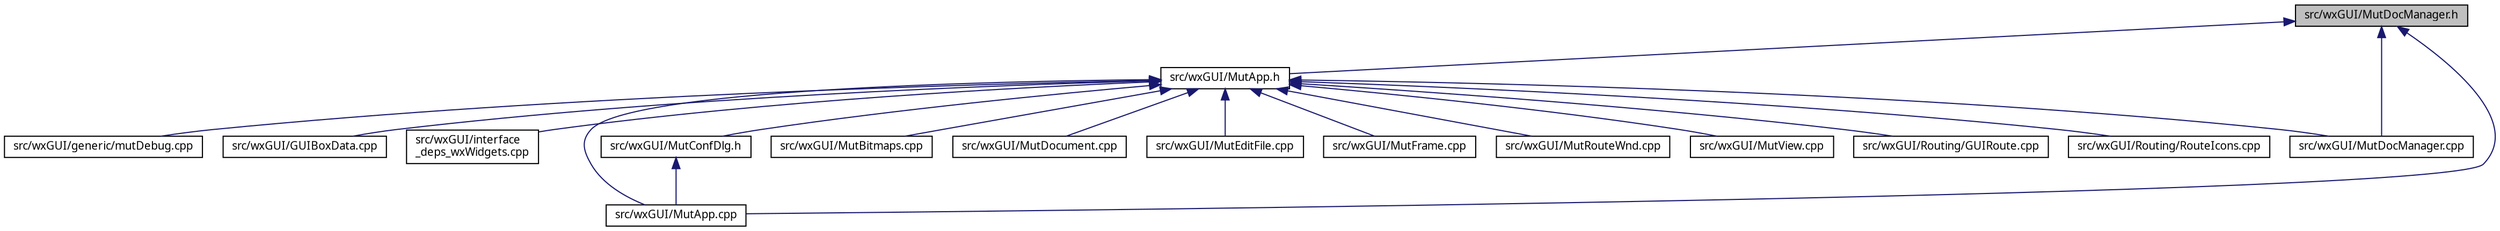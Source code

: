 digraph "src/wxGUI/MutDocManager.h"
{
  edge [fontname="Sans",fontsize="10",labelfontname="Sans",labelfontsize="10"];
  node [fontname="Sans",fontsize="10",shape=record];
  Node13 [label="src/wxGUI/MutDocManager.h",height=0.2,width=0.4,color="black", fillcolor="grey75", style="filled", fontcolor="black"];
  Node13 -> Node14 [dir="back",color="midnightblue",fontsize="10",style="solid",fontname="Sans"];
  Node14 [label="src/wxGUI/MutApp.h",height=0.2,width=0.4,color="black", fillcolor="white", style="filled",URL="$db/dc1/MutApp_8h.html"];
  Node14 -> Node15 [dir="back",color="midnightblue",fontsize="10",style="solid",fontname="Sans"];
  Node15 [label="src/wxGUI/generic/mutDebug.cpp",height=0.2,width=0.4,color="black", fillcolor="white", style="filled",URL="$d4/dc0/mutDebug_8cpp.html",tooltip="Some functions and classes to help to debug Mutabor. "];
  Node14 -> Node16 [dir="back",color="midnightblue",fontsize="10",style="solid",fontname="Sans"];
  Node16 [label="src/wxGUI/GUIBoxData.cpp",height=0.2,width=0.4,color="black", fillcolor="white", style="filled",URL="$d2/dd3/GUIBoxData_8cpp.html"];
  Node14 -> Node17 [dir="back",color="midnightblue",fontsize="10",style="solid",fontname="Sans"];
  Node17 [label="src/wxGUI/interface\l_deps_wxWidgets.cpp",height=0.2,width=0.4,color="black", fillcolor="white", style="filled",URL="$df/dff/interface__deps__wxWidgets_8cpp.html"];
  Node14 -> Node18 [dir="back",color="midnightblue",fontsize="10",style="solid",fontname="Sans"];
  Node18 [label="src/wxGUI/MutApp.cpp",height=0.2,width=0.4,color="black", fillcolor="white", style="filled",URL="$d5/d1c/MutApp_8cpp.html",tooltip="Mutabor Application. "];
  Node14 -> Node19 [dir="back",color="midnightblue",fontsize="10",style="solid",fontname="Sans"];
  Node19 [label="src/wxGUI/MutConfDlg.h",height=0.2,width=0.4,color="black", fillcolor="white", style="filled",URL="$d9/d8f/MutConfDlg_8h.html"];
  Node19 -> Node18 [dir="back",color="midnightblue",fontsize="10",style="solid",fontname="Sans"];
  Node14 -> Node20 [dir="back",color="midnightblue",fontsize="10",style="solid",fontname="Sans"];
  Node20 [label="src/wxGUI/MutBitmaps.cpp",height=0.2,width=0.4,color="black", fillcolor="white", style="filled",URL="$d7/db6/MutBitmaps_8cpp.html",tooltip="Mutabor Bitmaps. "];
  Node14 -> Node21 [dir="back",color="midnightblue",fontsize="10",style="solid",fontname="Sans"];
  Node21 [label="src/wxGUI/MutDocManager.cpp",height=0.2,width=0.4,color="black", fillcolor="white", style="filled",URL="$dd/db0/MutDocManager_8cpp.html"];
  Node14 -> Node22 [dir="back",color="midnightblue",fontsize="10",style="solid",fontname="Sans"];
  Node22 [label="src/wxGUI/MutDocument.cpp",height=0.2,width=0.4,color="black", fillcolor="white", style="filled",URL="$d6/d3b/MutDocument_8cpp.html",tooltip="Document/View Document class for Mutabor source files. "];
  Node14 -> Node23 [dir="back",color="midnightblue",fontsize="10",style="solid",fontname="Sans"];
  Node23 [label="src/wxGUI/MutEditFile.cpp",height=0.2,width=0.4,color="black", fillcolor="white", style="filled",URL="$d1/da4/MutEditFile_8cpp.html",tooltip="Mutabor Edit window for Mutabor-files. "];
  Node14 -> Node24 [dir="back",color="midnightblue",fontsize="10",style="solid",fontname="Sans"];
  Node24 [label="src/wxGUI/MutFrame.cpp",height=0.2,width=0.4,color="black", fillcolor="white", style="filled",URL="$dc/df3/MutFrame_8cpp.html",tooltip="Mutabor Frame. "];
  Node14 -> Node25 [dir="back",color="midnightblue",fontsize="10",style="solid",fontname="Sans"];
  Node25 [label="src/wxGUI/MutRouteWnd.cpp",height=0.2,width=0.4,color="black", fillcolor="white", style="filled",URL="$dc/def/MutRouteWnd_8cpp.html",tooltip="Routing window. "];
  Node14 -> Node26 [dir="back",color="midnightblue",fontsize="10",style="solid",fontname="Sans"];
  Node26 [label="src/wxGUI/MutView.cpp",height=0.2,width=0.4,color="black", fillcolor="white", style="filled",URL="$d8/d33/MutView_8cpp.html",tooltip="Document/View View class for Mutabor source files. "];
  Node14 -> Node27 [dir="back",color="midnightblue",fontsize="10",style="solid",fontname="Sans"];
  Node27 [label="src/wxGUI/Routing/GUIRoute.cpp",height=0.2,width=0.4,color="black", fillcolor="white", style="filled",URL="$d4/dee/GUIRoute_8cpp.html"];
  Node14 -> Node28 [dir="back",color="midnightblue",fontsize="10",style="solid",fontname="Sans"];
  Node28 [label="src/wxGUI/Routing/RouteIcons.cpp",height=0.2,width=0.4,color="black", fillcolor="white", style="filled",URL="$d1/d28/RouteIcons_8cpp.html",tooltip="Devices base classes. "];
  Node13 -> Node18 [dir="back",color="midnightblue",fontsize="10",style="solid",fontname="Sans"];
  Node13 -> Node21 [dir="back",color="midnightblue",fontsize="10",style="solid",fontname="Sans"];
}
